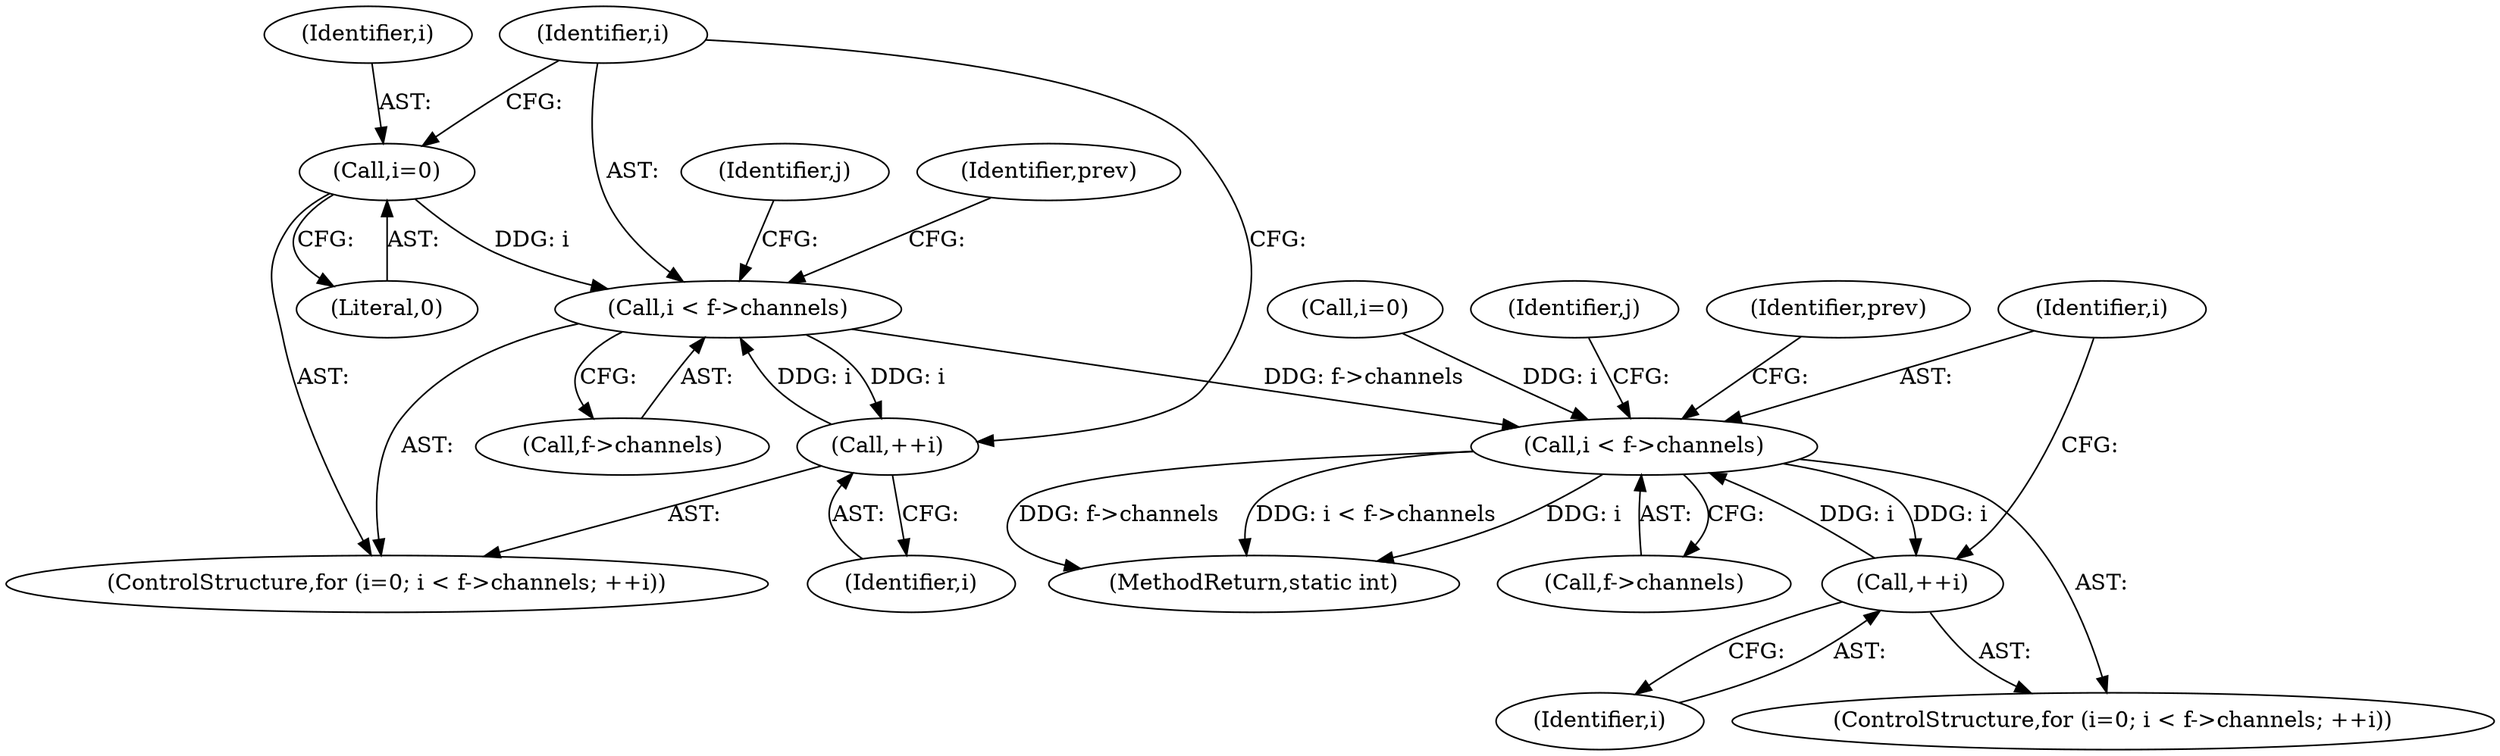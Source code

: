 digraph "0_stb_98fdfc6df88b1e34a736d5e126e6c8139c8de1a6_3@pointer" {
"1000138" [label="(Call,i < f->channels)"];
"1000143" [label="(Call,++i)"];
"1000138" [label="(Call,i < f->channels)"];
"1000135" [label="(Call,i=0)"];
"1000210" [label="(Call,i < f->channels)"];
"1000215" [label="(Call,++i)"];
"1000268" [label="(MethodReturn,static int)"];
"1000135" [label="(Call,i=0)"];
"1000219" [label="(Identifier,j)"];
"1000138" [label="(Call,i < f->channels)"];
"1000215" [label="(Call,++i)"];
"1000247" [label="(Identifier,prev)"];
"1000148" [label="(Identifier,j)"];
"1000211" [label="(Identifier,i)"];
"1000136" [label="(Identifier,i)"];
"1000216" [label="(Identifier,i)"];
"1000140" [label="(Call,f->channels)"];
"1000143" [label="(Call,++i)"];
"1000134" [label="(ControlStructure,for (i=0; i < f->channels; ++i))"];
"1000206" [label="(ControlStructure,for (i=0; i < f->channels; ++i))"];
"1000210" [label="(Call,i < f->channels)"];
"1000195" [label="(Identifier,prev)"];
"1000212" [label="(Call,f->channels)"];
"1000139" [label="(Identifier,i)"];
"1000207" [label="(Call,i=0)"];
"1000144" [label="(Identifier,i)"];
"1000137" [label="(Literal,0)"];
"1000138" -> "1000134"  [label="AST: "];
"1000138" -> "1000140"  [label="CFG: "];
"1000139" -> "1000138"  [label="AST: "];
"1000140" -> "1000138"  [label="AST: "];
"1000148" -> "1000138"  [label="CFG: "];
"1000195" -> "1000138"  [label="CFG: "];
"1000143" -> "1000138"  [label="DDG: i"];
"1000135" -> "1000138"  [label="DDG: i"];
"1000138" -> "1000143"  [label="DDG: i"];
"1000138" -> "1000210"  [label="DDG: f->channels"];
"1000143" -> "1000134"  [label="AST: "];
"1000143" -> "1000144"  [label="CFG: "];
"1000144" -> "1000143"  [label="AST: "];
"1000139" -> "1000143"  [label="CFG: "];
"1000135" -> "1000134"  [label="AST: "];
"1000135" -> "1000137"  [label="CFG: "];
"1000136" -> "1000135"  [label="AST: "];
"1000137" -> "1000135"  [label="AST: "];
"1000139" -> "1000135"  [label="CFG: "];
"1000210" -> "1000206"  [label="AST: "];
"1000210" -> "1000212"  [label="CFG: "];
"1000211" -> "1000210"  [label="AST: "];
"1000212" -> "1000210"  [label="AST: "];
"1000219" -> "1000210"  [label="CFG: "];
"1000247" -> "1000210"  [label="CFG: "];
"1000210" -> "1000268"  [label="DDG: f->channels"];
"1000210" -> "1000268"  [label="DDG: i < f->channels"];
"1000210" -> "1000268"  [label="DDG: i"];
"1000215" -> "1000210"  [label="DDG: i"];
"1000207" -> "1000210"  [label="DDG: i"];
"1000210" -> "1000215"  [label="DDG: i"];
"1000215" -> "1000206"  [label="AST: "];
"1000215" -> "1000216"  [label="CFG: "];
"1000216" -> "1000215"  [label="AST: "];
"1000211" -> "1000215"  [label="CFG: "];
}
